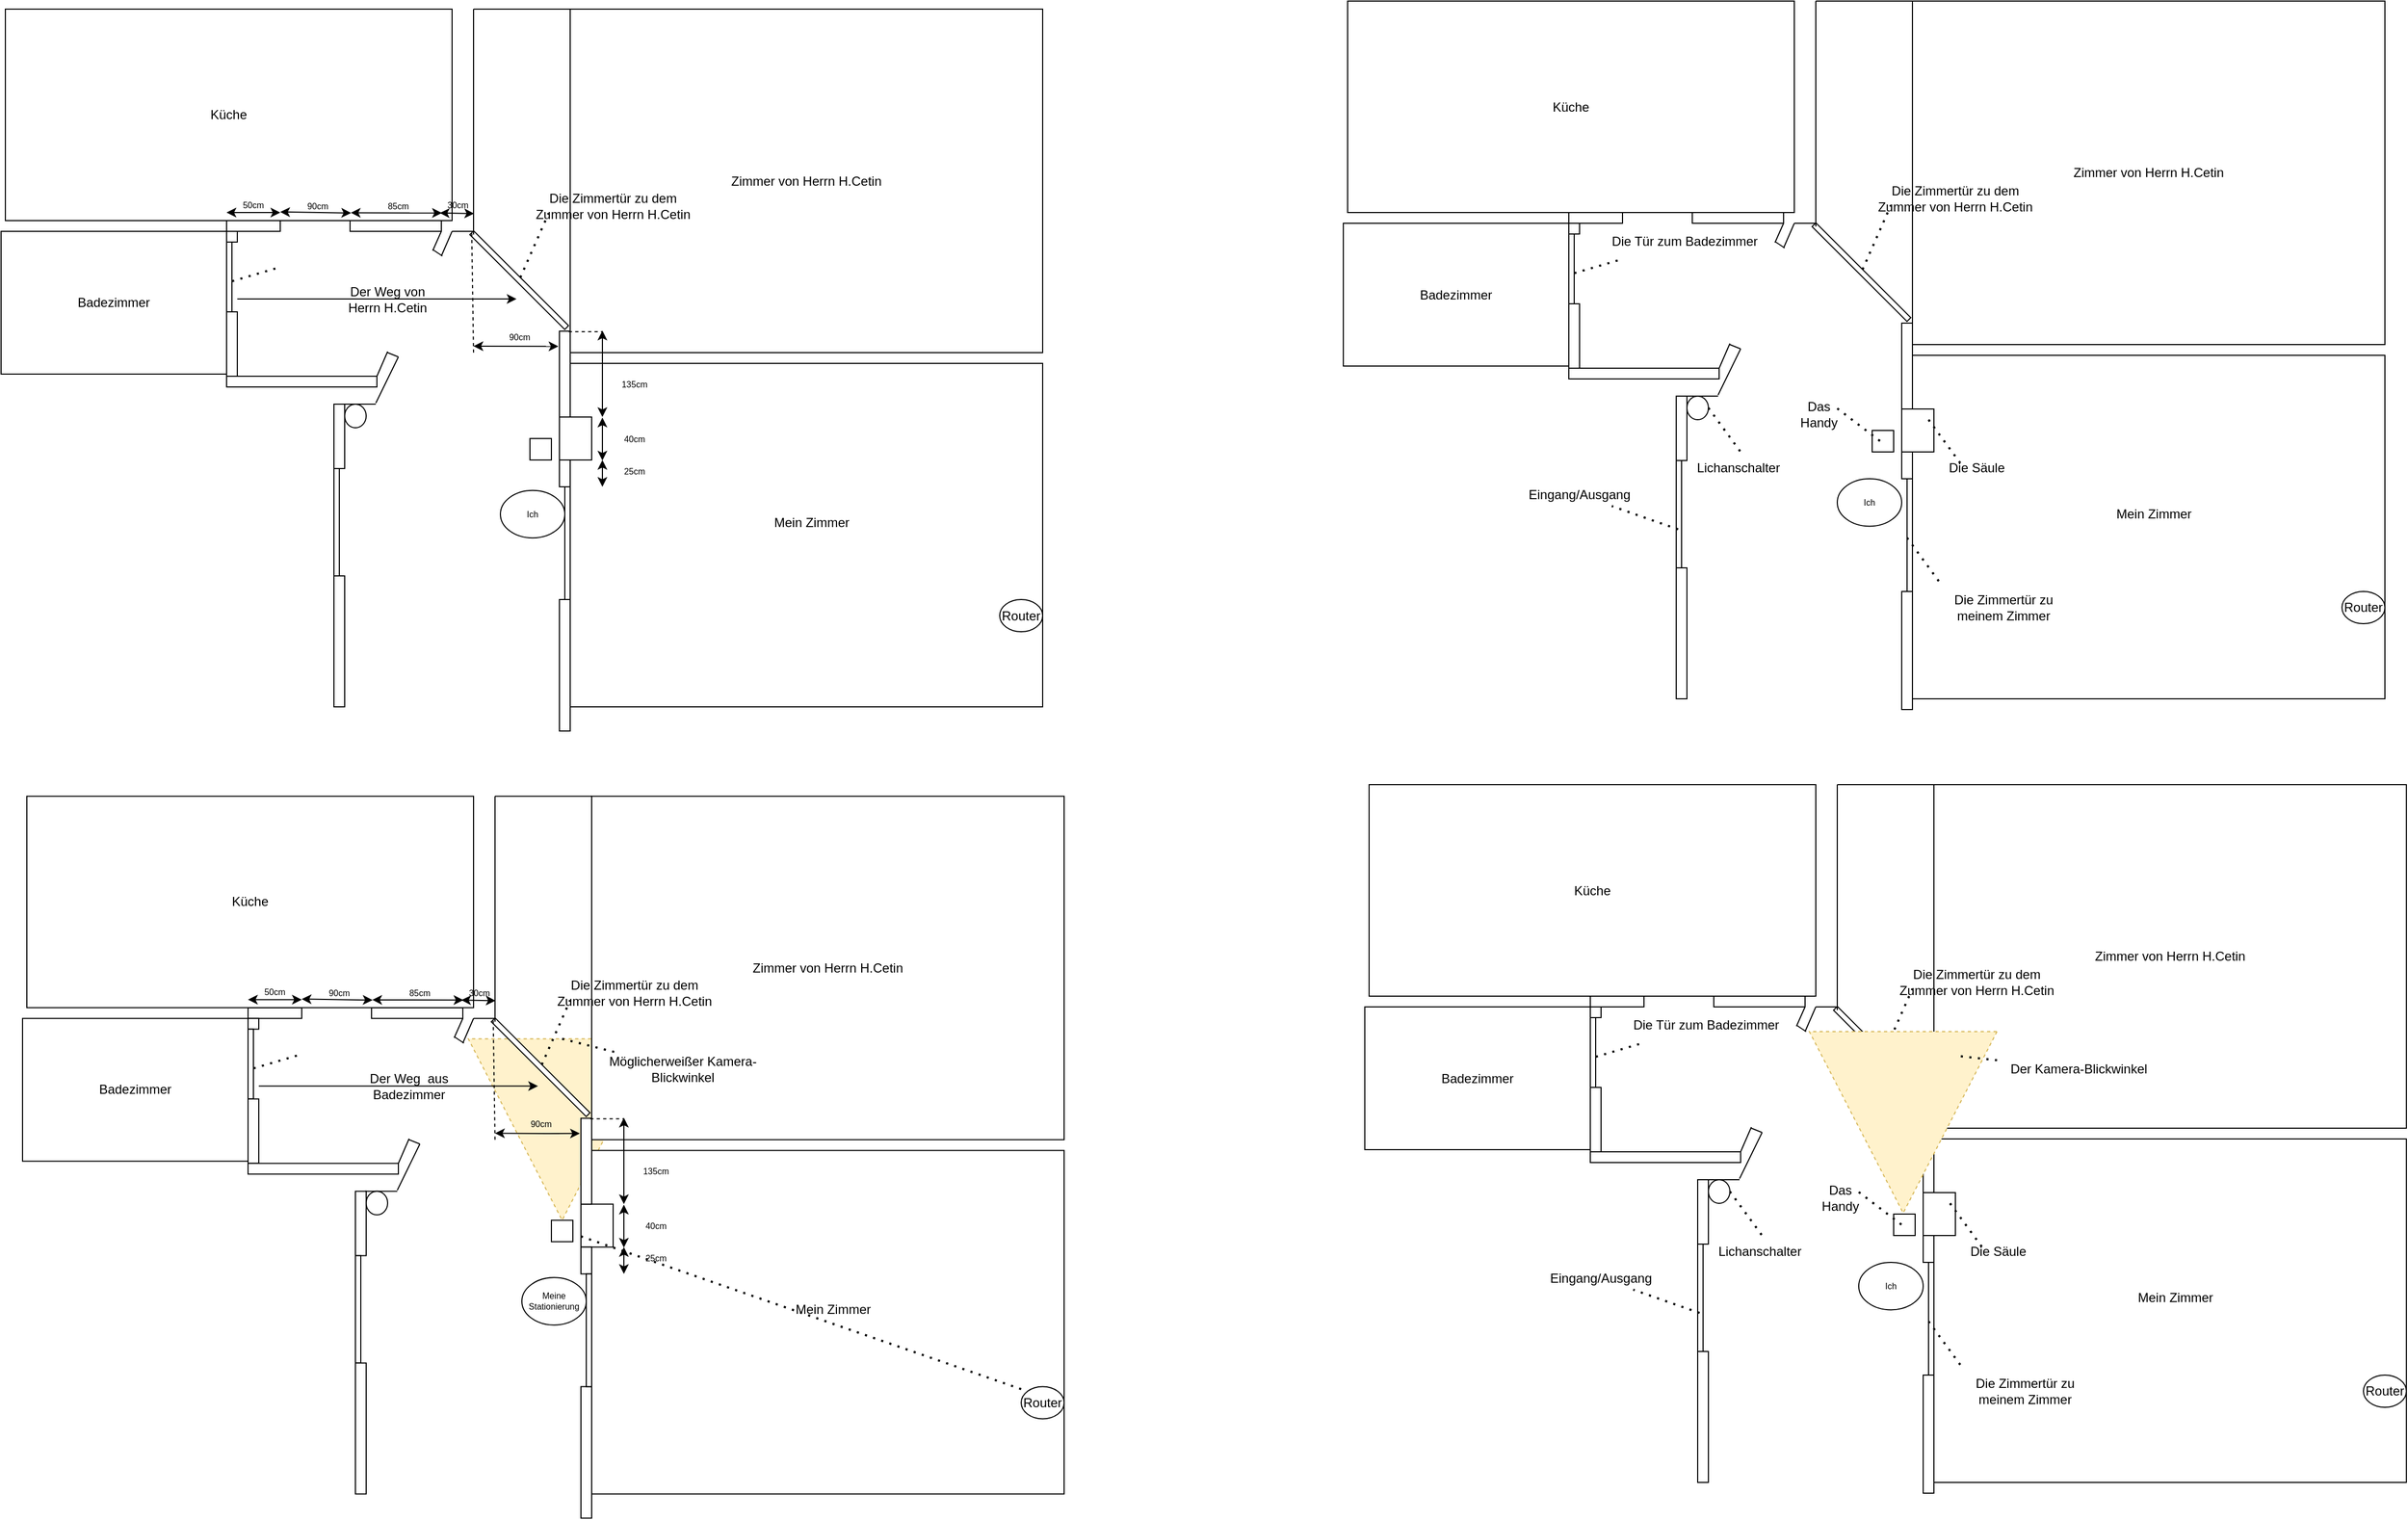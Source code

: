 <mxfile version="20.1.1" type="github">
  <diagram id="tZ88gT7fxyP69qUPFYRL" name="Page-1">
    <mxGraphModel dx="3251" dy="891" grid="1" gridSize="10" guides="1" tooltips="1" connect="1" arrows="1" fold="1" page="1" pageScale="1" pageWidth="827" pageHeight="1169" math="0" shadow="0">
      <root>
        <mxCell id="0" />
        <mxCell id="1" parent="0" />
        <mxCell id="7-ofUfsPCZqgqVX8nEHW-113" value="" style="triangle;whiteSpace=wrap;html=1;dashed=1;direction=south;fillColor=#fff2cc;strokeColor=#d6b656;" vertex="1" parent="1">
          <mxGeometry x="-844.88" y="1136.75" width="174.75" height="169" as="geometry" />
        </mxCell>
        <mxCell id="Afbstcmk1FMxce8YNhOj-1" value="" style="rounded=0;whiteSpace=wrap;html=1;" parent="1" vertex="1">
          <mxGeometry x="500" y="500" width="440" height="320" as="geometry" />
        </mxCell>
        <mxCell id="Afbstcmk1FMxce8YNhOj-18" value="" style="rounded=0;whiteSpace=wrap;html=1;" parent="1" vertex="1">
          <mxGeometry x="490" y="550" width="30" height="40" as="geometry" />
        </mxCell>
        <mxCell id="Afbstcmk1FMxce8YNhOj-22" value="" style="rounded=0;whiteSpace=wrap;html=1;" parent="1" vertex="1">
          <mxGeometry x="490" y="590" width="10" height="25" as="geometry" />
        </mxCell>
        <mxCell id="Afbstcmk1FMxce8YNhOj-23" value="" style="rounded=0;whiteSpace=wrap;html=1;" parent="1" vertex="1">
          <mxGeometry x="490" y="720" width="10" height="110" as="geometry" />
        </mxCell>
        <mxCell id="Afbstcmk1FMxce8YNhOj-24" value="" style="rounded=0;whiteSpace=wrap;html=1;" parent="1" vertex="1">
          <mxGeometry x="490" y="470" width="10" height="80" as="geometry" />
        </mxCell>
        <mxCell id="Afbstcmk1FMxce8YNhOj-25" value="" style="rounded=0;whiteSpace=wrap;html=1;" parent="1" vertex="1">
          <mxGeometry x="500" y="170" width="440" height="320" as="geometry" />
        </mxCell>
        <mxCell id="Afbstcmk1FMxce8YNhOj-26" value="" style="rounded=0;whiteSpace=wrap;html=1;rotation=45;" parent="1" vertex="1">
          <mxGeometry x="390" y="420" width="125" height="5" as="geometry" />
        </mxCell>
        <mxCell id="Afbstcmk1FMxce8YNhOj-29" value="" style="endArrow=none;html=1;rounded=0;" parent="1" edge="1">
          <mxGeometry width="50" height="50" relative="1" as="geometry">
            <mxPoint x="390" y="377" as="sourcePoint" />
            <mxPoint x="410" y="377" as="targetPoint" />
          </mxGeometry>
        </mxCell>
        <mxCell id="Afbstcmk1FMxce8YNhOj-30" value="" style="endArrow=none;html=1;rounded=0;" parent="1" edge="1">
          <mxGeometry width="50" height="50" relative="1" as="geometry">
            <mxPoint x="390" y="377" as="sourcePoint" />
            <mxPoint x="380" y="400" as="targetPoint" />
          </mxGeometry>
        </mxCell>
        <mxCell id="Afbstcmk1FMxce8YNhOj-31" value="" style="endArrow=none;html=1;rounded=0;" parent="1" edge="1">
          <mxGeometry width="50" height="50" relative="1" as="geometry">
            <mxPoint x="381" y="400" as="sourcePoint" />
            <mxPoint x="372" y="394" as="targetPoint" />
          </mxGeometry>
        </mxCell>
        <mxCell id="Afbstcmk1FMxce8YNhOj-32" value="" style="endArrow=none;html=1;rounded=0;" parent="1" edge="1">
          <mxGeometry width="50" height="50" relative="1" as="geometry">
            <mxPoint x="372" y="395" as="sourcePoint" />
            <mxPoint x="380" y="377" as="targetPoint" />
          </mxGeometry>
        </mxCell>
        <mxCell id="Afbstcmk1FMxce8YNhOj-33" value="" style="rounded=0;whiteSpace=wrap;html=1;" parent="1" vertex="1">
          <mxGeometry x="295" y="367" width="85" height="10" as="geometry" />
        </mxCell>
        <mxCell id="Afbstcmk1FMxce8YNhOj-34" value="" style="rounded=0;whiteSpace=wrap;html=1;" parent="1" vertex="1">
          <mxGeometry x="180" y="367" width="50" height="10" as="geometry" />
        </mxCell>
        <mxCell id="Afbstcmk1FMxce8YNhOj-35" value="Router" style="ellipse;whiteSpace=wrap;html=1;" parent="1" vertex="1">
          <mxGeometry x="900" y="720" width="40" height="30" as="geometry" />
        </mxCell>
        <mxCell id="Afbstcmk1FMxce8YNhOj-36" value="" style="rounded=0;whiteSpace=wrap;html=1;rotation=0;direction=south;" parent="1" vertex="1">
          <mxGeometry x="495" y="615" width="5" height="105" as="geometry" />
        </mxCell>
        <mxCell id="Afbstcmk1FMxce8YNhOj-39" value="Küche" style="rounded=0;whiteSpace=wrap;html=1;" parent="1" vertex="1">
          <mxGeometry x="-26" y="170" width="416" height="197" as="geometry" />
        </mxCell>
        <mxCell id="Afbstcmk1FMxce8YNhOj-40" value="" style="endArrow=none;html=1;rounded=0;" parent="1" edge="1">
          <mxGeometry width="50" height="50" relative="1" as="geometry">
            <mxPoint x="410" y="380" as="sourcePoint" />
            <mxPoint x="410" y="170" as="targetPoint" />
          </mxGeometry>
        </mxCell>
        <mxCell id="Afbstcmk1FMxce8YNhOj-41" value="" style="endArrow=none;html=1;rounded=0;exitX=0;exitY=0;exitDx=0;exitDy=0;" parent="1" source="Afbstcmk1FMxce8YNhOj-25" edge="1">
          <mxGeometry width="50" height="50" relative="1" as="geometry">
            <mxPoint x="420" y="390" as="sourcePoint" />
            <mxPoint x="410" y="170" as="targetPoint" />
          </mxGeometry>
        </mxCell>
        <mxCell id="Afbstcmk1FMxce8YNhOj-42" value="" style="rounded=0;whiteSpace=wrap;html=1;direction=south;" parent="1" vertex="1">
          <mxGeometry x="180" y="377" width="10" height="10" as="geometry" />
        </mxCell>
        <mxCell id="Afbstcmk1FMxce8YNhOj-43" value="" style="rounded=0;whiteSpace=wrap;html=1;rotation=0;direction=south;" parent="1" vertex="1">
          <mxGeometry x="180" y="387" width="5" height="65" as="geometry" />
        </mxCell>
        <mxCell id="Afbstcmk1FMxce8YNhOj-44" value="" style="rounded=0;whiteSpace=wrap;html=1;direction=south;" parent="1" vertex="1">
          <mxGeometry x="180" y="452" width="10" height="60" as="geometry" />
        </mxCell>
        <mxCell id="Afbstcmk1FMxce8YNhOj-45" value="" style="rounded=0;whiteSpace=wrap;html=1;" parent="1" vertex="1">
          <mxGeometry x="180" y="512" width="140" height="10" as="geometry" />
        </mxCell>
        <mxCell id="Afbstcmk1FMxce8YNhOj-46" value="Badezimmer" style="rounded=0;whiteSpace=wrap;html=1;" parent="1" vertex="1">
          <mxGeometry x="-30" y="377" width="210" height="133" as="geometry" />
        </mxCell>
        <mxCell id="Afbstcmk1FMxce8YNhOj-47" value="" style="endArrow=none;html=1;rounded=0;" parent="1" edge="1">
          <mxGeometry width="50" height="50" relative="1" as="geometry">
            <mxPoint x="320" y="512" as="sourcePoint" />
            <mxPoint x="330" y="489" as="targetPoint" />
          </mxGeometry>
        </mxCell>
        <mxCell id="Afbstcmk1FMxce8YNhOj-48" value="" style="endArrow=none;html=1;rounded=0;" parent="1" edge="1">
          <mxGeometry width="50" height="50" relative="1" as="geometry">
            <mxPoint x="340" y="494" as="sourcePoint" />
            <mxPoint x="330" y="490" as="targetPoint" />
          </mxGeometry>
        </mxCell>
        <mxCell id="Afbstcmk1FMxce8YNhOj-49" value="" style="endArrow=none;html=1;rounded=0;" parent="1" edge="1">
          <mxGeometry width="50" height="50" relative="1" as="geometry">
            <mxPoint x="319" y="537" as="sourcePoint" />
            <mxPoint x="340" y="494" as="targetPoint" />
          </mxGeometry>
        </mxCell>
        <mxCell id="Afbstcmk1FMxce8YNhOj-50" value="" style="endArrow=none;html=1;rounded=0;" parent="1" edge="1">
          <mxGeometry width="50" height="50" relative="1" as="geometry">
            <mxPoint x="289" y="538" as="sourcePoint" />
            <mxPoint x="319" y="538" as="targetPoint" />
          </mxGeometry>
        </mxCell>
        <mxCell id="Afbstcmk1FMxce8YNhOj-51" value="" style="rounded=0;whiteSpace=wrap;html=1;direction=south;" parent="1" vertex="1">
          <mxGeometry x="280" y="538" width="10" height="60" as="geometry" />
        </mxCell>
        <mxCell id="Afbstcmk1FMxce8YNhOj-52" value="" style="rounded=0;whiteSpace=wrap;html=1;rotation=0;direction=south;" parent="1" vertex="1">
          <mxGeometry x="280" y="598" width="5" height="100" as="geometry" />
        </mxCell>
        <mxCell id="Afbstcmk1FMxce8YNhOj-53" value="" style="rounded=0;whiteSpace=wrap;html=1;direction=south;" parent="1" vertex="1">
          <mxGeometry x="280" y="698" width="10" height="122" as="geometry" />
        </mxCell>
        <mxCell id="Afbstcmk1FMxce8YNhOj-54" value="" style="ellipse;whiteSpace=wrap;html=1;" parent="1" vertex="1">
          <mxGeometry x="290" y="538" width="20" height="22" as="geometry" />
        </mxCell>
        <mxCell id="Afbstcmk1FMxce8YNhOj-55" value="Mein Zimmer" style="text;html=1;strokeColor=none;fillColor=none;align=center;verticalAlign=middle;whiteSpace=wrap;rounded=0;" parent="1" vertex="1">
          <mxGeometry x="660" y="633" width="130" height="30" as="geometry" />
        </mxCell>
        <mxCell id="Afbstcmk1FMxce8YNhOj-56" value="Zimmer von Herrn H.Cetin" style="text;html=1;strokeColor=none;fillColor=none;align=center;verticalAlign=middle;whiteSpace=wrap;rounded=0;" parent="1" vertex="1">
          <mxGeometry x="640" y="315" width="160" height="30" as="geometry" />
        </mxCell>
        <mxCell id="Afbstcmk1FMxce8YNhOj-60" value="" style="endArrow=none;dashed=1;html=1;dashPattern=1 3;strokeWidth=2;rounded=0;exitX=0.641;exitY=0.64;exitDx=0;exitDy=0;exitPerimeter=0;" parent="1" source="Afbstcmk1FMxce8YNhOj-52" target="Afbstcmk1FMxce8YNhOj-61" edge="1">
          <mxGeometry width="50" height="50" relative="1" as="geometry">
            <mxPoint x="500" y="610" as="sourcePoint" />
            <mxPoint x="190" y="630" as="targetPoint" />
          </mxGeometry>
        </mxCell>
        <mxCell id="Afbstcmk1FMxce8YNhOj-61" value="Eingang/Ausgang" style="text;html=1;strokeColor=none;fillColor=none;align=center;verticalAlign=middle;whiteSpace=wrap;rounded=0;" parent="1" vertex="1">
          <mxGeometry x="160" y="615" width="60" height="30" as="geometry" />
        </mxCell>
        <mxCell id="Afbstcmk1FMxce8YNhOj-62" value="" style="endArrow=none;dashed=1;html=1;dashPattern=1 3;strokeWidth=2;rounded=0;exitX=1;exitY=0.5;exitDx=0;exitDy=0;" parent="1" source="Afbstcmk1FMxce8YNhOj-54" edge="1">
          <mxGeometry width="50" height="50" relative="1" as="geometry">
            <mxPoint x="291.8" y="672.1" as="sourcePoint" />
            <mxPoint x="340" y="590" as="targetPoint" />
          </mxGeometry>
        </mxCell>
        <mxCell id="Afbstcmk1FMxce8YNhOj-63" value="Lichanschalter" style="text;html=1;strokeColor=none;fillColor=none;align=center;verticalAlign=middle;whiteSpace=wrap;rounded=0;" parent="1" vertex="1">
          <mxGeometry x="307.5" y="590" width="60" height="30" as="geometry" />
        </mxCell>
        <mxCell id="Afbstcmk1FMxce8YNhOj-65" value="" style="endArrow=none;dashed=1;html=1;dashPattern=1 3;strokeWidth=2;rounded=0;exitX=1;exitY=0.5;exitDx=0;exitDy=0;" parent="1" edge="1">
          <mxGeometry width="50" height="50" relative="1" as="geometry">
            <mxPoint x="515" y="560" as="sourcePoint" />
            <mxPoint x="545" y="601" as="targetPoint" />
          </mxGeometry>
        </mxCell>
        <mxCell id="Afbstcmk1FMxce8YNhOj-66" value="Die Säule" style="text;html=1;strokeColor=none;fillColor=none;align=center;verticalAlign=middle;whiteSpace=wrap;rounded=0;" parent="1" vertex="1">
          <mxGeometry x="530" y="590" width="60" height="30" as="geometry" />
        </mxCell>
        <mxCell id="Afbstcmk1FMxce8YNhOj-67" value="" style="endArrow=none;dashed=1;html=1;dashPattern=1 3;strokeWidth=2;rounded=0;exitX=1;exitY=0.5;exitDx=0;exitDy=0;" parent="1" edge="1">
          <mxGeometry width="50" height="50" relative="1" as="geometry">
            <mxPoint x="495" y="670" as="sourcePoint" />
            <mxPoint x="525" y="711" as="targetPoint" />
          </mxGeometry>
        </mxCell>
        <mxCell id="Afbstcmk1FMxce8YNhOj-68" value="Die Zimmertür zu meinem Zimmer" style="text;html=1;strokeColor=none;fillColor=none;align=center;verticalAlign=middle;whiteSpace=wrap;rounded=0;" parent="1" vertex="1">
          <mxGeometry x="520" y="720" width="130" height="30" as="geometry" />
        </mxCell>
        <mxCell id="Afbstcmk1FMxce8YNhOj-69" value="" style="endArrow=none;dashed=1;html=1;dashPattern=1 3;strokeWidth=2;rounded=0;" parent="1" source="Afbstcmk1FMxce8YNhOj-26" edge="1">
          <mxGeometry width="50" height="50" relative="1" as="geometry">
            <mxPoint x="450" y="384" as="sourcePoint" />
            <mxPoint x="480" y="360" as="targetPoint" />
          </mxGeometry>
        </mxCell>
        <mxCell id="Afbstcmk1FMxce8YNhOj-70" value="Die Zimmertür zu dem Zummer von Herrn H.Cetin" style="text;html=1;strokeColor=none;fillColor=none;align=center;verticalAlign=middle;whiteSpace=wrap;rounded=0;" parent="1" vertex="1">
          <mxGeometry x="460" y="337" width="160" height="33" as="geometry" />
        </mxCell>
        <mxCell id="Afbstcmk1FMxce8YNhOj-71" value="Die Tür zum Badezimmer" style="text;html=1;strokeColor=none;fillColor=none;align=center;verticalAlign=middle;whiteSpace=wrap;rounded=0;" parent="1" vertex="1">
          <mxGeometry x="207.5" y="377" width="160" height="33" as="geometry" />
        </mxCell>
        <mxCell id="Afbstcmk1FMxce8YNhOj-72" value="" style="endArrow=none;dashed=1;html=1;dashPattern=1 3;strokeWidth=2;rounded=0;exitX=0.561;exitY=-0.03;exitDx=0;exitDy=0;exitPerimeter=0;" parent="1" source="Afbstcmk1FMxce8YNhOj-43" target="Afbstcmk1FMxce8YNhOj-71" edge="1">
          <mxGeometry width="50" height="50" relative="1" as="geometry">
            <mxPoint x="320.0" y="559.0" as="sourcePoint" />
            <mxPoint x="350.0" y="600" as="targetPoint" />
          </mxGeometry>
        </mxCell>
        <mxCell id="Afbstcmk1FMxce8YNhOj-77" value="" style="rounded=0;whiteSpace=wrap;html=1;" parent="1" vertex="1">
          <mxGeometry x="462.5" y="570" width="20" height="20" as="geometry" />
        </mxCell>
        <mxCell id="Afbstcmk1FMxce8YNhOj-79" value="Das Handy" style="text;html=1;strokeColor=none;fillColor=none;align=center;verticalAlign=middle;whiteSpace=wrap;rounded=0;" parent="1" vertex="1">
          <mxGeometry x="383" y="540" width="60" height="30" as="geometry" />
        </mxCell>
        <mxCell id="Afbstcmk1FMxce8YNhOj-80" value="" style="endArrow=none;dashed=1;html=1;dashPattern=1 3;strokeWidth=2;rounded=0;exitX=1;exitY=0.5;exitDx=0;exitDy=0;" parent="1" edge="1">
          <mxGeometry width="50" height="50" relative="1" as="geometry">
            <mxPoint x="430" y="549.5" as="sourcePoint" />
            <mxPoint x="470" y="580" as="targetPoint" />
          </mxGeometry>
        </mxCell>
        <mxCell id="Afbstcmk1FMxce8YNhOj-91" value="" style="rounded=0;whiteSpace=wrap;html=1;" parent="1" vertex="1">
          <mxGeometry x="-750" y="507.5" width="440" height="320" as="geometry" />
        </mxCell>
        <mxCell id="Afbstcmk1FMxce8YNhOj-92" value="" style="rounded=0;whiteSpace=wrap;html=1;" parent="1" vertex="1">
          <mxGeometry x="-760" y="557.5" width="30" height="40" as="geometry" />
        </mxCell>
        <mxCell id="Afbstcmk1FMxce8YNhOj-93" value="" style="rounded=0;whiteSpace=wrap;html=1;" parent="1" vertex="1">
          <mxGeometry x="-760" y="597.5" width="10" height="25" as="geometry" />
        </mxCell>
        <mxCell id="Afbstcmk1FMxce8YNhOj-94" value="" style="rounded=0;whiteSpace=wrap;html=1;" parent="1" vertex="1">
          <mxGeometry x="-760" y="727.5" width="10" height="122.5" as="geometry" />
        </mxCell>
        <mxCell id="Afbstcmk1FMxce8YNhOj-95" value="" style="rounded=0;whiteSpace=wrap;html=1;" parent="1" vertex="1">
          <mxGeometry x="-760" y="477.5" width="10" height="80" as="geometry" />
        </mxCell>
        <mxCell id="Afbstcmk1FMxce8YNhOj-96" value="" style="rounded=0;whiteSpace=wrap;html=1;" parent="1" vertex="1">
          <mxGeometry x="-750" y="177.5" width="440" height="320" as="geometry" />
        </mxCell>
        <mxCell id="Afbstcmk1FMxce8YNhOj-97" value="" style="rounded=0;whiteSpace=wrap;html=1;rotation=45;" parent="1" vertex="1">
          <mxGeometry x="-860" y="427.5" width="125" height="5" as="geometry" />
        </mxCell>
        <mxCell id="Afbstcmk1FMxce8YNhOj-98" value="" style="endArrow=none;html=1;rounded=0;" parent="1" edge="1">
          <mxGeometry width="50" height="50" relative="1" as="geometry">
            <mxPoint x="-860" y="384.5" as="sourcePoint" />
            <mxPoint x="-840" y="384.5" as="targetPoint" />
          </mxGeometry>
        </mxCell>
        <mxCell id="Afbstcmk1FMxce8YNhOj-99" value="" style="endArrow=none;html=1;rounded=0;" parent="1" edge="1">
          <mxGeometry width="50" height="50" relative="1" as="geometry">
            <mxPoint x="-860" y="384.5" as="sourcePoint" />
            <mxPoint x="-870" y="407.5" as="targetPoint" />
          </mxGeometry>
        </mxCell>
        <mxCell id="Afbstcmk1FMxce8YNhOj-100" value="" style="endArrow=none;html=1;rounded=0;" parent="1" edge="1">
          <mxGeometry width="50" height="50" relative="1" as="geometry">
            <mxPoint x="-869" y="407.5" as="sourcePoint" />
            <mxPoint x="-878" y="401.5" as="targetPoint" />
          </mxGeometry>
        </mxCell>
        <mxCell id="Afbstcmk1FMxce8YNhOj-101" value="" style="endArrow=none;html=1;rounded=0;" parent="1" edge="1">
          <mxGeometry width="50" height="50" relative="1" as="geometry">
            <mxPoint x="-878" y="402.5" as="sourcePoint" />
            <mxPoint x="-870" y="384.5" as="targetPoint" />
          </mxGeometry>
        </mxCell>
        <mxCell id="Afbstcmk1FMxce8YNhOj-102" value="" style="rounded=0;whiteSpace=wrap;html=1;" parent="1" vertex="1">
          <mxGeometry x="-955" y="374.5" width="85" height="10" as="geometry" />
        </mxCell>
        <mxCell id="Afbstcmk1FMxce8YNhOj-103" value="" style="rounded=0;whiteSpace=wrap;html=1;" parent="1" vertex="1">
          <mxGeometry x="-1070" y="374.5" width="50" height="10" as="geometry" />
        </mxCell>
        <mxCell id="Afbstcmk1FMxce8YNhOj-104" value="Router" style="ellipse;whiteSpace=wrap;html=1;" parent="1" vertex="1">
          <mxGeometry x="-350" y="727.5" width="40" height="30" as="geometry" />
        </mxCell>
        <mxCell id="Afbstcmk1FMxce8YNhOj-105" value="" style="rounded=0;whiteSpace=wrap;html=1;rotation=0;direction=south;" parent="1" vertex="1">
          <mxGeometry x="-755" y="622.5" width="5" height="105" as="geometry" />
        </mxCell>
        <mxCell id="Afbstcmk1FMxce8YNhOj-107" value="Küche" style="rounded=0;whiteSpace=wrap;html=1;" parent="1" vertex="1">
          <mxGeometry x="-1276" y="177.5" width="416" height="197" as="geometry" />
        </mxCell>
        <mxCell id="Afbstcmk1FMxce8YNhOj-108" value="" style="endArrow=none;html=1;rounded=0;" parent="1" edge="1">
          <mxGeometry width="50" height="50" relative="1" as="geometry">
            <mxPoint x="-840" y="387.5" as="sourcePoint" />
            <mxPoint x="-840" y="177.5" as="targetPoint" />
          </mxGeometry>
        </mxCell>
        <mxCell id="Afbstcmk1FMxce8YNhOj-109" value="" style="endArrow=none;html=1;rounded=0;exitX=0;exitY=0;exitDx=0;exitDy=0;" parent="1" source="Afbstcmk1FMxce8YNhOj-96" edge="1">
          <mxGeometry width="50" height="50" relative="1" as="geometry">
            <mxPoint x="-830" y="397.5" as="sourcePoint" />
            <mxPoint x="-840" y="177.5" as="targetPoint" />
          </mxGeometry>
        </mxCell>
        <mxCell id="Afbstcmk1FMxce8YNhOj-110" value="" style="rounded=0;whiteSpace=wrap;html=1;direction=south;" parent="1" vertex="1">
          <mxGeometry x="-1070" y="384.5" width="10" height="10" as="geometry" />
        </mxCell>
        <mxCell id="Afbstcmk1FMxce8YNhOj-111" value="" style="rounded=0;whiteSpace=wrap;html=1;rotation=0;direction=south;" parent="1" vertex="1">
          <mxGeometry x="-1070" y="394.5" width="5" height="65" as="geometry" />
        </mxCell>
        <mxCell id="Afbstcmk1FMxce8YNhOj-112" value="" style="rounded=0;whiteSpace=wrap;html=1;direction=south;" parent="1" vertex="1">
          <mxGeometry x="-1070" y="459.5" width="10" height="60" as="geometry" />
        </mxCell>
        <mxCell id="Afbstcmk1FMxce8YNhOj-113" value="" style="rounded=0;whiteSpace=wrap;html=1;" parent="1" vertex="1">
          <mxGeometry x="-1070" y="519.5" width="140" height="10" as="geometry" />
        </mxCell>
        <mxCell id="Afbstcmk1FMxce8YNhOj-114" value="Badezimmer" style="rounded=0;whiteSpace=wrap;html=1;" parent="1" vertex="1">
          <mxGeometry x="-1280" y="384.5" width="210" height="133" as="geometry" />
        </mxCell>
        <mxCell id="Afbstcmk1FMxce8YNhOj-115" value="" style="endArrow=none;html=1;rounded=0;" parent="1" edge="1">
          <mxGeometry width="50" height="50" relative="1" as="geometry">
            <mxPoint x="-930" y="519.5" as="sourcePoint" />
            <mxPoint x="-920" y="496.5" as="targetPoint" />
          </mxGeometry>
        </mxCell>
        <mxCell id="Afbstcmk1FMxce8YNhOj-116" value="" style="endArrow=none;html=1;rounded=0;" parent="1" edge="1">
          <mxGeometry width="50" height="50" relative="1" as="geometry">
            <mxPoint x="-910" y="501.5" as="sourcePoint" />
            <mxPoint x="-920" y="497.5" as="targetPoint" />
          </mxGeometry>
        </mxCell>
        <mxCell id="Afbstcmk1FMxce8YNhOj-117" value="" style="endArrow=none;html=1;rounded=0;" parent="1" edge="1">
          <mxGeometry width="50" height="50" relative="1" as="geometry">
            <mxPoint x="-931" y="544.5" as="sourcePoint" />
            <mxPoint x="-910" y="501.5" as="targetPoint" />
          </mxGeometry>
        </mxCell>
        <mxCell id="Afbstcmk1FMxce8YNhOj-118" value="" style="endArrow=none;html=1;rounded=0;" parent="1" edge="1">
          <mxGeometry width="50" height="50" relative="1" as="geometry">
            <mxPoint x="-961" y="545.5" as="sourcePoint" />
            <mxPoint x="-931" y="545.5" as="targetPoint" />
          </mxGeometry>
        </mxCell>
        <mxCell id="Afbstcmk1FMxce8YNhOj-119" value="" style="rounded=0;whiteSpace=wrap;html=1;direction=south;" parent="1" vertex="1">
          <mxGeometry x="-970" y="545.5" width="10" height="60" as="geometry" />
        </mxCell>
        <mxCell id="Afbstcmk1FMxce8YNhOj-120" value="" style="rounded=0;whiteSpace=wrap;html=1;rotation=0;direction=south;" parent="1" vertex="1">
          <mxGeometry x="-970" y="605.5" width="5" height="100" as="geometry" />
        </mxCell>
        <mxCell id="Afbstcmk1FMxce8YNhOj-121" value="" style="rounded=0;whiteSpace=wrap;html=1;direction=south;" parent="1" vertex="1">
          <mxGeometry x="-970" y="705.5" width="10" height="122" as="geometry" />
        </mxCell>
        <mxCell id="Afbstcmk1FMxce8YNhOj-122" value="" style="ellipse;whiteSpace=wrap;html=1;" parent="1" vertex="1">
          <mxGeometry x="-960" y="545.5" width="20" height="22" as="geometry" />
        </mxCell>
        <mxCell id="Afbstcmk1FMxce8YNhOj-123" value="Mein Zimmer" style="text;html=1;strokeColor=none;fillColor=none;align=center;verticalAlign=middle;whiteSpace=wrap;rounded=0;" parent="1" vertex="1">
          <mxGeometry x="-590" y="640.5" width="130" height="30" as="geometry" />
        </mxCell>
        <mxCell id="Afbstcmk1FMxce8YNhOj-124" value="Zimmer von Herrn H.Cetin" style="text;html=1;strokeColor=none;fillColor=none;align=center;verticalAlign=middle;whiteSpace=wrap;rounded=0;" parent="1" vertex="1">
          <mxGeometry x="-610" y="322.5" width="160" height="30" as="geometry" />
        </mxCell>
        <mxCell id="Afbstcmk1FMxce8YNhOj-134" value="" style="endArrow=none;dashed=1;html=1;dashPattern=1 3;strokeWidth=2;rounded=0;" parent="1" source="Afbstcmk1FMxce8YNhOj-97" edge="1">
          <mxGeometry width="50" height="50" relative="1" as="geometry">
            <mxPoint x="-800" y="391.5" as="sourcePoint" />
            <mxPoint x="-770" y="367.5" as="targetPoint" />
          </mxGeometry>
        </mxCell>
        <mxCell id="Afbstcmk1FMxce8YNhOj-135" value="Die Zimmertür zu dem Zummer von Herrn H.Cetin" style="text;html=1;strokeColor=none;fillColor=none;align=center;verticalAlign=middle;whiteSpace=wrap;rounded=0;" parent="1" vertex="1">
          <mxGeometry x="-790" y="344.5" width="160" height="33" as="geometry" />
        </mxCell>
        <mxCell id="Afbstcmk1FMxce8YNhOj-137" value="" style="endArrow=none;dashed=1;html=1;dashPattern=1 3;strokeWidth=2;rounded=0;exitX=0.561;exitY=-0.03;exitDx=0;exitDy=0;exitPerimeter=0;" parent="1" source="Afbstcmk1FMxce8YNhOj-111" edge="1">
          <mxGeometry width="50" height="50" relative="1" as="geometry">
            <mxPoint x="-930.0" y="566.5" as="sourcePoint" />
            <mxPoint x="-1018.858" y="417.5" as="targetPoint" />
          </mxGeometry>
        </mxCell>
        <mxCell id="Afbstcmk1FMxce8YNhOj-138" value="" style="endArrow=classic;html=1;rounded=0;" parent="1" edge="1">
          <mxGeometry width="50" height="50" relative="1" as="geometry">
            <mxPoint x="-1060" y="447.5" as="sourcePoint" />
            <mxPoint x="-800" y="447.5" as="targetPoint" />
          </mxGeometry>
        </mxCell>
        <mxCell id="Afbstcmk1FMxce8YNhOj-139" value="Der Weg von Herrn H.Cetin" style="text;html=1;strokeColor=none;fillColor=none;align=center;verticalAlign=middle;whiteSpace=wrap;rounded=0;" parent="1" vertex="1">
          <mxGeometry x="-970" y="432.5" width="100" height="30" as="geometry" />
        </mxCell>
        <mxCell id="Afbstcmk1FMxce8YNhOj-141" value="" style="rounded=0;whiteSpace=wrap;html=1;" parent="1" vertex="1">
          <mxGeometry x="-787.5" y="577.5" width="20" height="20" as="geometry" />
        </mxCell>
        <mxCell id="Afbstcmk1FMxce8YNhOj-144" value="&lt;font style=&quot;font-size: 8px;&quot;&gt;50cm&lt;/font&gt;" style="text;html=1;strokeColor=none;fillColor=none;align=center;verticalAlign=middle;whiteSpace=wrap;rounded=0;fontSize=5;" parent="1" vertex="1">
          <mxGeometry x="-1075" y="345" width="60" height="30" as="geometry" />
        </mxCell>
        <mxCell id="Afbstcmk1FMxce8YNhOj-145" value="&lt;font style=&quot;font-size: 8px;&quot;&gt;90cm&lt;/font&gt;" style="text;html=1;strokeColor=none;fillColor=none;align=center;verticalAlign=middle;whiteSpace=wrap;rounded=0;fontSize=5;" parent="1" vertex="1">
          <mxGeometry x="-1015" y="346" width="60" height="30" as="geometry" />
        </mxCell>
        <mxCell id="Afbstcmk1FMxce8YNhOj-146" value="&lt;font style=&quot;font-size: 8px;&quot;&gt;85cm&lt;/font&gt;" style="text;html=1;strokeColor=none;fillColor=none;align=center;verticalAlign=middle;whiteSpace=wrap;rounded=0;fontSize=5;" parent="1" vertex="1">
          <mxGeometry x="-940" y="346" width="60" height="30" as="geometry" />
        </mxCell>
        <mxCell id="Afbstcmk1FMxce8YNhOj-147" value="&lt;font style=&quot;font-size: 8px;&quot;&gt;30cm&lt;/font&gt;" style="text;html=1;strokeColor=none;fillColor=none;align=center;verticalAlign=middle;whiteSpace=wrap;rounded=0;fontSize=5;" parent="1" vertex="1">
          <mxGeometry x="-870.5" y="340" width="30.5" height="40.5" as="geometry" />
        </mxCell>
        <mxCell id="Afbstcmk1FMxce8YNhOj-148" value="&lt;font style=&quot;font-size: 8px;&quot;&gt;90cm&lt;/font&gt;" style="text;html=1;strokeColor=none;fillColor=none;align=center;verticalAlign=middle;whiteSpace=wrap;rounded=0;fontSize=5;" parent="1" vertex="1">
          <mxGeometry x="-827.5" y="467.5" width="60" height="30" as="geometry" />
        </mxCell>
        <mxCell id="Afbstcmk1FMxce8YNhOj-149" value="" style="endArrow=none;dashed=1;html=1;rounded=0;fontSize=8;entryX=0;entryY=0.5;entryDx=0;entryDy=0;" parent="1" target="Afbstcmk1FMxce8YNhOj-97" edge="1">
          <mxGeometry width="50" height="50" relative="1" as="geometry">
            <mxPoint x="-840" y="497.5" as="sourcePoint" />
            <mxPoint x="-920" y="487.5" as="targetPoint" />
          </mxGeometry>
        </mxCell>
        <mxCell id="Afbstcmk1FMxce8YNhOj-150" value="" style="endArrow=classic;startArrow=classic;html=1;rounded=0;fontSize=8;entryX=-0.1;entryY=0.177;entryDx=0;entryDy=0;entryPerimeter=0;" parent="1" target="Afbstcmk1FMxce8YNhOj-95" edge="1">
          <mxGeometry width="50" height="50" relative="1" as="geometry">
            <mxPoint x="-840" y="491.5" as="sourcePoint" />
            <mxPoint x="-870" y="487.5" as="targetPoint" />
          </mxGeometry>
        </mxCell>
        <mxCell id="Afbstcmk1FMxce8YNhOj-151" value="" style="endArrow=classic;startArrow=classic;html=1;rounded=0;fontSize=8;" parent="1" edge="1">
          <mxGeometry width="50" height="50" relative="1" as="geometry">
            <mxPoint x="-1070" y="367" as="sourcePoint" />
            <mxPoint x="-1020" y="367" as="targetPoint" />
          </mxGeometry>
        </mxCell>
        <mxCell id="Afbstcmk1FMxce8YNhOj-152" value="" style="endArrow=classic;startArrow=classic;html=1;rounded=0;fontSize=8;entryX=1.016;entryY=0.714;entryDx=0;entryDy=0;entryPerimeter=0;" parent="1" target="Afbstcmk1FMxce8YNhOj-145" edge="1">
          <mxGeometry width="50" height="50" relative="1" as="geometry">
            <mxPoint x="-1020" y="366.44" as="sourcePoint" />
            <mxPoint x="-960" y="370" as="targetPoint" />
          </mxGeometry>
        </mxCell>
        <mxCell id="Afbstcmk1FMxce8YNhOj-153" value="" style="endArrow=classic;startArrow=classic;html=1;rounded=0;fontSize=8;exitX=1.012;exitY=0.706;exitDx=0;exitDy=0;exitPerimeter=0;entryX=0.033;entryY=0.677;entryDx=0;entryDy=0;entryPerimeter=0;" parent="1" source="Afbstcmk1FMxce8YNhOj-145" target="Afbstcmk1FMxce8YNhOj-147" edge="1">
          <mxGeometry width="50" height="50" relative="1" as="geometry">
            <mxPoint x="-950" y="367" as="sourcePoint" />
            <mxPoint x="-890" y="367.98" as="targetPoint" />
          </mxGeometry>
        </mxCell>
        <mxCell id="Afbstcmk1FMxce8YNhOj-154" value="Ich" style="ellipse;whiteSpace=wrap;html=1;fontSize=8;" parent="1" vertex="1">
          <mxGeometry x="-815" y="625.88" width="60" height="44.25" as="geometry" />
        </mxCell>
        <mxCell id="Afbstcmk1FMxce8YNhOj-155" value="Ich" style="ellipse;whiteSpace=wrap;html=1;fontSize=8;" parent="1" vertex="1">
          <mxGeometry x="430" y="615" width="60" height="44.25" as="geometry" />
        </mxCell>
        <mxCell id="Afbstcmk1FMxce8YNhOj-157" value="" style="endArrow=classic;startArrow=classic;html=1;rounded=0;fontSize=8;" parent="1" edge="1">
          <mxGeometry width="50" height="50" relative="1" as="geometry">
            <mxPoint x="-720" y="622.5" as="sourcePoint" />
            <mxPoint x="-720" y="597.5" as="targetPoint" />
          </mxGeometry>
        </mxCell>
        <mxCell id="Afbstcmk1FMxce8YNhOj-158" value="" style="endArrow=classic;startArrow=classic;html=1;rounded=0;fontSize=8;" parent="1" edge="1">
          <mxGeometry width="50" height="50" relative="1" as="geometry">
            <mxPoint x="-720" y="598" as="sourcePoint" />
            <mxPoint x="-720" y="558" as="targetPoint" />
          </mxGeometry>
        </mxCell>
        <mxCell id="Afbstcmk1FMxce8YNhOj-159" value="" style="endArrow=classic;startArrow=classic;html=1;rounded=0;fontSize=8;" parent="1" edge="1">
          <mxGeometry width="50" height="50" relative="1" as="geometry">
            <mxPoint x="-720" y="557.5" as="sourcePoint" />
            <mxPoint x="-720" y="477" as="targetPoint" />
          </mxGeometry>
        </mxCell>
        <mxCell id="Afbstcmk1FMxce8YNhOj-161" value="" style="endArrow=none;dashed=1;html=1;rounded=0;fontSize=8;exitX=-0.003;exitY=0.939;exitDx=0;exitDy=0;exitPerimeter=0;" parent="1" source="Afbstcmk1FMxce8YNhOj-96" edge="1">
          <mxGeometry width="50" height="50" relative="1" as="geometry">
            <mxPoint x="-680" y="620" as="sourcePoint" />
            <mxPoint x="-720" y="478" as="targetPoint" />
          </mxGeometry>
        </mxCell>
        <mxCell id="Afbstcmk1FMxce8YNhOj-162" value="&lt;font style=&quot;font-size: 8px;&quot;&gt;25cm&lt;/font&gt;" style="text;html=1;strokeColor=none;fillColor=none;align=center;verticalAlign=middle;whiteSpace=wrap;rounded=0;fontSize=5;" parent="1" vertex="1">
          <mxGeometry x="-720" y="592.5" width="60" height="30" as="geometry" />
        </mxCell>
        <mxCell id="Afbstcmk1FMxce8YNhOj-163" value="&lt;font style=&quot;font-size: 8px;&quot;&gt;40cm&lt;/font&gt;" style="text;html=1;strokeColor=none;fillColor=none;align=center;verticalAlign=middle;whiteSpace=wrap;rounded=0;fontSize=5;" parent="1" vertex="1">
          <mxGeometry x="-720" y="562.5" width="60" height="30" as="geometry" />
        </mxCell>
        <mxCell id="Afbstcmk1FMxce8YNhOj-164" value="&lt;font style=&quot;font-size: 8px;&quot;&gt;135cm&lt;/font&gt;" style="text;html=1;strokeColor=none;fillColor=none;align=center;verticalAlign=middle;whiteSpace=wrap;rounded=0;fontSize=5;" parent="1" vertex="1">
          <mxGeometry x="-720" y="512" width="60" height="30" as="geometry" />
        </mxCell>
        <mxCell id="Afbstcmk1FMxce8YNhOj-165" value="" style="endArrow=classic;startArrow=classic;html=1;rounded=0;fontSize=8;exitX=-0.032;exitY=0.677;exitDx=0;exitDy=0;exitPerimeter=0;entryX=1.017;entryY=0.69;entryDx=0;entryDy=0;entryPerimeter=0;" parent="1" source="Afbstcmk1FMxce8YNhOj-147" target="Afbstcmk1FMxce8YNhOj-147" edge="1">
          <mxGeometry width="50" height="50" relative="1" as="geometry">
            <mxPoint x="-944.28" y="377.18" as="sourcePoint" />
            <mxPoint x="-859.494" y="377.418" as="targetPoint" />
          </mxGeometry>
        </mxCell>
        <mxCell id="7-ofUfsPCZqgqVX8nEHW-2" value="" style="rounded=0;whiteSpace=wrap;html=1;" vertex="1" parent="1">
          <mxGeometry x="520" y="1230" width="440" height="320" as="geometry" />
        </mxCell>
        <mxCell id="7-ofUfsPCZqgqVX8nEHW-3" value="" style="rounded=0;whiteSpace=wrap;html=1;" vertex="1" parent="1">
          <mxGeometry x="510" y="1280" width="30" height="40" as="geometry" />
        </mxCell>
        <mxCell id="7-ofUfsPCZqgqVX8nEHW-4" value="" style="rounded=0;whiteSpace=wrap;html=1;" vertex="1" parent="1">
          <mxGeometry x="510" y="1320" width="10" height="25" as="geometry" />
        </mxCell>
        <mxCell id="7-ofUfsPCZqgqVX8nEHW-5" value="" style="rounded=0;whiteSpace=wrap;html=1;" vertex="1" parent="1">
          <mxGeometry x="510" y="1450" width="10" height="110" as="geometry" />
        </mxCell>
        <mxCell id="7-ofUfsPCZqgqVX8nEHW-6" value="" style="rounded=0;whiteSpace=wrap;html=1;" vertex="1" parent="1">
          <mxGeometry x="510" y="1200" width="10" height="80" as="geometry" />
        </mxCell>
        <mxCell id="7-ofUfsPCZqgqVX8nEHW-7" value="" style="rounded=0;whiteSpace=wrap;html=1;" vertex="1" parent="1">
          <mxGeometry x="520" y="900" width="440" height="320" as="geometry" />
        </mxCell>
        <mxCell id="7-ofUfsPCZqgqVX8nEHW-8" value="" style="rounded=0;whiteSpace=wrap;html=1;rotation=45;" vertex="1" parent="1">
          <mxGeometry x="410" y="1150" width="125" height="5" as="geometry" />
        </mxCell>
        <mxCell id="7-ofUfsPCZqgqVX8nEHW-9" value="" style="endArrow=none;html=1;rounded=0;" edge="1" parent="1">
          <mxGeometry width="50" height="50" relative="1" as="geometry">
            <mxPoint x="410" y="1107" as="sourcePoint" />
            <mxPoint x="430" y="1107" as="targetPoint" />
          </mxGeometry>
        </mxCell>
        <mxCell id="7-ofUfsPCZqgqVX8nEHW-10" value="" style="endArrow=none;html=1;rounded=0;" edge="1" parent="1">
          <mxGeometry width="50" height="50" relative="1" as="geometry">
            <mxPoint x="410" y="1107" as="sourcePoint" />
            <mxPoint x="400" y="1130" as="targetPoint" />
          </mxGeometry>
        </mxCell>
        <mxCell id="7-ofUfsPCZqgqVX8nEHW-11" value="" style="endArrow=none;html=1;rounded=0;" edge="1" parent="1">
          <mxGeometry width="50" height="50" relative="1" as="geometry">
            <mxPoint x="401" y="1130" as="sourcePoint" />
            <mxPoint x="392" y="1124" as="targetPoint" />
          </mxGeometry>
        </mxCell>
        <mxCell id="7-ofUfsPCZqgqVX8nEHW-12" value="" style="endArrow=none;html=1;rounded=0;" edge="1" parent="1">
          <mxGeometry width="50" height="50" relative="1" as="geometry">
            <mxPoint x="392" y="1125" as="sourcePoint" />
            <mxPoint x="400" y="1107" as="targetPoint" />
          </mxGeometry>
        </mxCell>
        <mxCell id="7-ofUfsPCZqgqVX8nEHW-13" value="" style="rounded=0;whiteSpace=wrap;html=1;" vertex="1" parent="1">
          <mxGeometry x="315" y="1097" width="85" height="10" as="geometry" />
        </mxCell>
        <mxCell id="7-ofUfsPCZqgqVX8nEHW-14" value="" style="rounded=0;whiteSpace=wrap;html=1;" vertex="1" parent="1">
          <mxGeometry x="200" y="1097" width="50" height="10" as="geometry" />
        </mxCell>
        <mxCell id="7-ofUfsPCZqgqVX8nEHW-15" value="Router" style="ellipse;whiteSpace=wrap;html=1;" vertex="1" parent="1">
          <mxGeometry x="920" y="1450" width="40" height="30" as="geometry" />
        </mxCell>
        <mxCell id="7-ofUfsPCZqgqVX8nEHW-16" value="" style="rounded=0;whiteSpace=wrap;html=1;rotation=0;direction=south;" vertex="1" parent="1">
          <mxGeometry x="515" y="1345" width="5" height="105" as="geometry" />
        </mxCell>
        <mxCell id="7-ofUfsPCZqgqVX8nEHW-17" value="Küche" style="rounded=0;whiteSpace=wrap;html=1;" vertex="1" parent="1">
          <mxGeometry x="-6" y="900" width="416" height="197" as="geometry" />
        </mxCell>
        <mxCell id="7-ofUfsPCZqgqVX8nEHW-18" value="" style="endArrow=none;html=1;rounded=0;" edge="1" parent="1">
          <mxGeometry width="50" height="50" relative="1" as="geometry">
            <mxPoint x="430" y="1110" as="sourcePoint" />
            <mxPoint x="430" y="900" as="targetPoint" />
          </mxGeometry>
        </mxCell>
        <mxCell id="7-ofUfsPCZqgqVX8nEHW-19" value="" style="endArrow=none;html=1;rounded=0;exitX=0;exitY=0;exitDx=0;exitDy=0;" edge="1" parent="1" source="7-ofUfsPCZqgqVX8nEHW-7">
          <mxGeometry width="50" height="50" relative="1" as="geometry">
            <mxPoint x="440" y="1120" as="sourcePoint" />
            <mxPoint x="430" y="900" as="targetPoint" />
          </mxGeometry>
        </mxCell>
        <mxCell id="7-ofUfsPCZqgqVX8nEHW-20" value="" style="rounded=0;whiteSpace=wrap;html=1;direction=south;" vertex="1" parent="1">
          <mxGeometry x="200" y="1107" width="10" height="10" as="geometry" />
        </mxCell>
        <mxCell id="7-ofUfsPCZqgqVX8nEHW-21" value="" style="rounded=0;whiteSpace=wrap;html=1;rotation=0;direction=south;" vertex="1" parent="1">
          <mxGeometry x="200" y="1117" width="5" height="65" as="geometry" />
        </mxCell>
        <mxCell id="7-ofUfsPCZqgqVX8nEHW-22" value="" style="rounded=0;whiteSpace=wrap;html=1;direction=south;" vertex="1" parent="1">
          <mxGeometry x="200" y="1182" width="10" height="60" as="geometry" />
        </mxCell>
        <mxCell id="7-ofUfsPCZqgqVX8nEHW-23" value="" style="rounded=0;whiteSpace=wrap;html=1;" vertex="1" parent="1">
          <mxGeometry x="200" y="1242" width="140" height="10" as="geometry" />
        </mxCell>
        <mxCell id="7-ofUfsPCZqgqVX8nEHW-24" value="Badezimmer" style="rounded=0;whiteSpace=wrap;html=1;" vertex="1" parent="1">
          <mxGeometry x="-10" y="1107" width="210" height="133" as="geometry" />
        </mxCell>
        <mxCell id="7-ofUfsPCZqgqVX8nEHW-25" value="" style="endArrow=none;html=1;rounded=0;" edge="1" parent="1">
          <mxGeometry width="50" height="50" relative="1" as="geometry">
            <mxPoint x="340" y="1242" as="sourcePoint" />
            <mxPoint x="350" y="1219" as="targetPoint" />
          </mxGeometry>
        </mxCell>
        <mxCell id="7-ofUfsPCZqgqVX8nEHW-26" value="" style="endArrow=none;html=1;rounded=0;" edge="1" parent="1">
          <mxGeometry width="50" height="50" relative="1" as="geometry">
            <mxPoint x="360" y="1224" as="sourcePoint" />
            <mxPoint x="350" y="1220" as="targetPoint" />
          </mxGeometry>
        </mxCell>
        <mxCell id="7-ofUfsPCZqgqVX8nEHW-27" value="" style="endArrow=none;html=1;rounded=0;" edge="1" parent="1">
          <mxGeometry width="50" height="50" relative="1" as="geometry">
            <mxPoint x="339" y="1267" as="sourcePoint" />
            <mxPoint x="360" y="1224" as="targetPoint" />
          </mxGeometry>
        </mxCell>
        <mxCell id="7-ofUfsPCZqgqVX8nEHW-28" value="" style="endArrow=none;html=1;rounded=0;" edge="1" parent="1">
          <mxGeometry width="50" height="50" relative="1" as="geometry">
            <mxPoint x="309" y="1268" as="sourcePoint" />
            <mxPoint x="339" y="1268" as="targetPoint" />
          </mxGeometry>
        </mxCell>
        <mxCell id="7-ofUfsPCZqgqVX8nEHW-29" value="" style="rounded=0;whiteSpace=wrap;html=1;direction=south;" vertex="1" parent="1">
          <mxGeometry x="300" y="1268" width="10" height="60" as="geometry" />
        </mxCell>
        <mxCell id="7-ofUfsPCZqgqVX8nEHW-30" value="" style="rounded=0;whiteSpace=wrap;html=1;rotation=0;direction=south;" vertex="1" parent="1">
          <mxGeometry x="300" y="1328" width="5" height="100" as="geometry" />
        </mxCell>
        <mxCell id="7-ofUfsPCZqgqVX8nEHW-31" value="" style="rounded=0;whiteSpace=wrap;html=1;direction=south;" vertex="1" parent="1">
          <mxGeometry x="300" y="1428" width="10" height="122" as="geometry" />
        </mxCell>
        <mxCell id="7-ofUfsPCZqgqVX8nEHW-32" value="" style="ellipse;whiteSpace=wrap;html=1;" vertex="1" parent="1">
          <mxGeometry x="310" y="1268" width="20" height="22" as="geometry" />
        </mxCell>
        <mxCell id="7-ofUfsPCZqgqVX8nEHW-33" value="Mein Zimmer" style="text;html=1;strokeColor=none;fillColor=none;align=center;verticalAlign=middle;whiteSpace=wrap;rounded=0;" vertex="1" parent="1">
          <mxGeometry x="680" y="1363" width="130" height="30" as="geometry" />
        </mxCell>
        <mxCell id="7-ofUfsPCZqgqVX8nEHW-34" value="Zimmer von Herrn H.Cetin" style="text;html=1;strokeColor=none;fillColor=none;align=center;verticalAlign=middle;whiteSpace=wrap;rounded=0;" vertex="1" parent="1">
          <mxGeometry x="660" y="1045" width="160" height="30" as="geometry" />
        </mxCell>
        <mxCell id="7-ofUfsPCZqgqVX8nEHW-35" value="" style="endArrow=none;dashed=1;html=1;dashPattern=1 3;strokeWidth=2;rounded=0;exitX=0.641;exitY=0.64;exitDx=0;exitDy=0;exitPerimeter=0;" edge="1" parent="1" source="7-ofUfsPCZqgqVX8nEHW-30" target="7-ofUfsPCZqgqVX8nEHW-36">
          <mxGeometry width="50" height="50" relative="1" as="geometry">
            <mxPoint x="520" y="1340" as="sourcePoint" />
            <mxPoint x="210" y="1360" as="targetPoint" />
          </mxGeometry>
        </mxCell>
        <mxCell id="7-ofUfsPCZqgqVX8nEHW-36" value="Eingang/Ausgang" style="text;html=1;strokeColor=none;fillColor=none;align=center;verticalAlign=middle;whiteSpace=wrap;rounded=0;" vertex="1" parent="1">
          <mxGeometry x="180" y="1345" width="60" height="30" as="geometry" />
        </mxCell>
        <mxCell id="7-ofUfsPCZqgqVX8nEHW-37" value="" style="endArrow=none;dashed=1;html=1;dashPattern=1 3;strokeWidth=2;rounded=0;exitX=1;exitY=0.5;exitDx=0;exitDy=0;" edge="1" parent="1" source="7-ofUfsPCZqgqVX8nEHW-32">
          <mxGeometry width="50" height="50" relative="1" as="geometry">
            <mxPoint x="311.8" y="1402.1" as="sourcePoint" />
            <mxPoint x="360" y="1320" as="targetPoint" />
          </mxGeometry>
        </mxCell>
        <mxCell id="7-ofUfsPCZqgqVX8nEHW-38" value="Lichanschalter" style="text;html=1;strokeColor=none;fillColor=none;align=center;verticalAlign=middle;whiteSpace=wrap;rounded=0;" vertex="1" parent="1">
          <mxGeometry x="327.5" y="1320" width="60" height="30" as="geometry" />
        </mxCell>
        <mxCell id="7-ofUfsPCZqgqVX8nEHW-39" value="" style="endArrow=none;dashed=1;html=1;dashPattern=1 3;strokeWidth=2;rounded=0;exitX=1;exitY=0.5;exitDx=0;exitDy=0;" edge="1" parent="1">
          <mxGeometry width="50" height="50" relative="1" as="geometry">
            <mxPoint x="535" y="1290" as="sourcePoint" />
            <mxPoint x="565" y="1331" as="targetPoint" />
          </mxGeometry>
        </mxCell>
        <mxCell id="7-ofUfsPCZqgqVX8nEHW-40" value="Die Säule" style="text;html=1;strokeColor=none;fillColor=none;align=center;verticalAlign=middle;whiteSpace=wrap;rounded=0;" vertex="1" parent="1">
          <mxGeometry x="550" y="1320" width="60" height="30" as="geometry" />
        </mxCell>
        <mxCell id="7-ofUfsPCZqgqVX8nEHW-41" value="" style="endArrow=none;dashed=1;html=1;dashPattern=1 3;strokeWidth=2;rounded=0;exitX=1;exitY=0.5;exitDx=0;exitDy=0;" edge="1" parent="1">
          <mxGeometry width="50" height="50" relative="1" as="geometry">
            <mxPoint x="515" y="1400" as="sourcePoint" />
            <mxPoint x="545" y="1441" as="targetPoint" />
          </mxGeometry>
        </mxCell>
        <mxCell id="7-ofUfsPCZqgqVX8nEHW-42" value="Die Zimmertür zu meinem Zimmer" style="text;html=1;strokeColor=none;fillColor=none;align=center;verticalAlign=middle;whiteSpace=wrap;rounded=0;" vertex="1" parent="1">
          <mxGeometry x="540" y="1450" width="130" height="30" as="geometry" />
        </mxCell>
        <mxCell id="7-ofUfsPCZqgqVX8nEHW-43" value="" style="endArrow=none;dashed=1;html=1;dashPattern=1 3;strokeWidth=2;rounded=0;" edge="1" parent="1" source="7-ofUfsPCZqgqVX8nEHW-8">
          <mxGeometry width="50" height="50" relative="1" as="geometry">
            <mxPoint x="470" y="1114" as="sourcePoint" />
            <mxPoint x="500" y="1090" as="targetPoint" />
          </mxGeometry>
        </mxCell>
        <mxCell id="7-ofUfsPCZqgqVX8nEHW-44" value="Die Zimmertür zu dem Zummer von Herrn H.Cetin" style="text;html=1;strokeColor=none;fillColor=none;align=center;verticalAlign=middle;whiteSpace=wrap;rounded=0;" vertex="1" parent="1">
          <mxGeometry x="480" y="1067" width="160" height="33" as="geometry" />
        </mxCell>
        <mxCell id="7-ofUfsPCZqgqVX8nEHW-45" value="Die Tür zum Badezimmer" style="text;html=1;strokeColor=none;fillColor=none;align=center;verticalAlign=middle;whiteSpace=wrap;rounded=0;" vertex="1" parent="1">
          <mxGeometry x="227.5" y="1107" width="160" height="33" as="geometry" />
        </mxCell>
        <mxCell id="7-ofUfsPCZqgqVX8nEHW-46" value="" style="endArrow=none;dashed=1;html=1;dashPattern=1 3;strokeWidth=2;rounded=0;exitX=0.561;exitY=-0.03;exitDx=0;exitDy=0;exitPerimeter=0;" edge="1" parent="1" source="7-ofUfsPCZqgqVX8nEHW-21" target="7-ofUfsPCZqgqVX8nEHW-45">
          <mxGeometry width="50" height="50" relative="1" as="geometry">
            <mxPoint x="340.0" y="1289" as="sourcePoint" />
            <mxPoint x="370.0" y="1330" as="targetPoint" />
          </mxGeometry>
        </mxCell>
        <mxCell id="7-ofUfsPCZqgqVX8nEHW-47" value="" style="rounded=0;whiteSpace=wrap;html=1;" vertex="1" parent="1">
          <mxGeometry x="482.5" y="1300" width="20" height="20" as="geometry" />
        </mxCell>
        <mxCell id="7-ofUfsPCZqgqVX8nEHW-48" value="Das Handy" style="text;html=1;strokeColor=none;fillColor=none;align=center;verticalAlign=middle;whiteSpace=wrap;rounded=0;" vertex="1" parent="1">
          <mxGeometry x="403" y="1270" width="60" height="30" as="geometry" />
        </mxCell>
        <mxCell id="7-ofUfsPCZqgqVX8nEHW-49" value="" style="endArrow=none;dashed=1;html=1;dashPattern=1 3;strokeWidth=2;rounded=0;exitX=1;exitY=0.5;exitDx=0;exitDy=0;" edge="1" parent="1">
          <mxGeometry width="50" height="50" relative="1" as="geometry">
            <mxPoint x="450" y="1279.5" as="sourcePoint" />
            <mxPoint x="490" y="1310" as="targetPoint" />
          </mxGeometry>
        </mxCell>
        <mxCell id="7-ofUfsPCZqgqVX8nEHW-50" value="Ich" style="ellipse;whiteSpace=wrap;html=1;fontSize=8;" vertex="1" parent="1">
          <mxGeometry x="450" y="1345" width="60" height="44.25" as="geometry" />
        </mxCell>
        <mxCell id="7-ofUfsPCZqgqVX8nEHW-51" value="" style="triangle;whiteSpace=wrap;html=1;dashed=1;direction=south;fillColor=#fff2cc;strokeColor=#d6b656;" vertex="1" parent="1">
          <mxGeometry x="404" y="1130" width="174.75" height="169" as="geometry" />
        </mxCell>
        <mxCell id="7-ofUfsPCZqgqVX8nEHW-53" value="Der Kamera-Blickwinkel" style="text;html=1;strokeColor=none;fillColor=none;align=center;verticalAlign=middle;whiteSpace=wrap;rounded=0;dashed=1;" vertex="1" parent="1">
          <mxGeometry x="580" y="1150" width="150" height="30" as="geometry" />
        </mxCell>
        <mxCell id="7-ofUfsPCZqgqVX8nEHW-54" value="" style="endArrow=none;dashed=1;html=1;dashPattern=1 3;strokeWidth=2;rounded=0;exitX=1;exitY=0.5;exitDx=0;exitDy=0;" edge="1" parent="1" target="7-ofUfsPCZqgqVX8nEHW-53">
          <mxGeometry width="50" height="50" relative="1" as="geometry">
            <mxPoint x="545" y="1153" as="sourcePoint" />
            <mxPoint x="575" y="1194" as="targetPoint" />
          </mxGeometry>
        </mxCell>
        <mxCell id="7-ofUfsPCZqgqVX8nEHW-55" value="" style="rounded=0;whiteSpace=wrap;html=1;" vertex="1" parent="1">
          <mxGeometry x="-730" y="1240.75" width="440" height="320" as="geometry" />
        </mxCell>
        <mxCell id="7-ofUfsPCZqgqVX8nEHW-56" value="" style="rounded=0;whiteSpace=wrap;html=1;" vertex="1" parent="1">
          <mxGeometry x="-740" y="1290.75" width="30" height="40" as="geometry" />
        </mxCell>
        <mxCell id="7-ofUfsPCZqgqVX8nEHW-57" value="" style="rounded=0;whiteSpace=wrap;html=1;" vertex="1" parent="1">
          <mxGeometry x="-740" y="1330.75" width="10" height="25" as="geometry" />
        </mxCell>
        <mxCell id="7-ofUfsPCZqgqVX8nEHW-58" value="" style="rounded=0;whiteSpace=wrap;html=1;" vertex="1" parent="1">
          <mxGeometry x="-740" y="1460.75" width="10" height="122.5" as="geometry" />
        </mxCell>
        <mxCell id="7-ofUfsPCZqgqVX8nEHW-59" value="" style="rounded=0;whiteSpace=wrap;html=1;" vertex="1" parent="1">
          <mxGeometry x="-740" y="1210.75" width="10" height="80" as="geometry" />
        </mxCell>
        <mxCell id="7-ofUfsPCZqgqVX8nEHW-60" value="" style="rounded=0;whiteSpace=wrap;html=1;" vertex="1" parent="1">
          <mxGeometry x="-730" y="910.75" width="440" height="320" as="geometry" />
        </mxCell>
        <mxCell id="7-ofUfsPCZqgqVX8nEHW-61" value="" style="rounded=0;whiteSpace=wrap;html=1;rotation=45;" vertex="1" parent="1">
          <mxGeometry x="-840" y="1160.75" width="125" height="5" as="geometry" />
        </mxCell>
        <mxCell id="7-ofUfsPCZqgqVX8nEHW-62" value="" style="endArrow=none;html=1;rounded=0;" edge="1" parent="1">
          <mxGeometry width="50" height="50" relative="1" as="geometry">
            <mxPoint x="-840" y="1117.75" as="sourcePoint" />
            <mxPoint x="-820" y="1117.75" as="targetPoint" />
          </mxGeometry>
        </mxCell>
        <mxCell id="7-ofUfsPCZqgqVX8nEHW-63" value="" style="endArrow=none;html=1;rounded=0;" edge="1" parent="1">
          <mxGeometry width="50" height="50" relative="1" as="geometry">
            <mxPoint x="-840" y="1117.75" as="sourcePoint" />
            <mxPoint x="-850" y="1140.75" as="targetPoint" />
          </mxGeometry>
        </mxCell>
        <mxCell id="7-ofUfsPCZqgqVX8nEHW-64" value="" style="endArrow=none;html=1;rounded=0;" edge="1" parent="1">
          <mxGeometry width="50" height="50" relative="1" as="geometry">
            <mxPoint x="-849" y="1140.75" as="sourcePoint" />
            <mxPoint x="-858" y="1134.75" as="targetPoint" />
          </mxGeometry>
        </mxCell>
        <mxCell id="7-ofUfsPCZqgqVX8nEHW-65" value="" style="endArrow=none;html=1;rounded=0;" edge="1" parent="1">
          <mxGeometry width="50" height="50" relative="1" as="geometry">
            <mxPoint x="-858" y="1135.75" as="sourcePoint" />
            <mxPoint x="-850" y="1117.75" as="targetPoint" />
          </mxGeometry>
        </mxCell>
        <mxCell id="7-ofUfsPCZqgqVX8nEHW-66" value="" style="rounded=0;whiteSpace=wrap;html=1;" vertex="1" parent="1">
          <mxGeometry x="-935" y="1107.75" width="85" height="10" as="geometry" />
        </mxCell>
        <mxCell id="7-ofUfsPCZqgqVX8nEHW-67" value="" style="rounded=0;whiteSpace=wrap;html=1;" vertex="1" parent="1">
          <mxGeometry x="-1050" y="1107.75" width="50" height="10" as="geometry" />
        </mxCell>
        <mxCell id="7-ofUfsPCZqgqVX8nEHW-68" value="Router" style="ellipse;whiteSpace=wrap;html=1;" vertex="1" parent="1">
          <mxGeometry x="-330" y="1460.75" width="40" height="30" as="geometry" />
        </mxCell>
        <mxCell id="7-ofUfsPCZqgqVX8nEHW-69" value="" style="rounded=0;whiteSpace=wrap;html=1;rotation=0;direction=south;" vertex="1" parent="1">
          <mxGeometry x="-735" y="1355.75" width="5" height="105" as="geometry" />
        </mxCell>
        <mxCell id="7-ofUfsPCZqgqVX8nEHW-70" value="Küche" style="rounded=0;whiteSpace=wrap;html=1;" vertex="1" parent="1">
          <mxGeometry x="-1256" y="910.75" width="416" height="197" as="geometry" />
        </mxCell>
        <mxCell id="7-ofUfsPCZqgqVX8nEHW-71" value="" style="endArrow=none;html=1;rounded=0;" edge="1" parent="1">
          <mxGeometry width="50" height="50" relative="1" as="geometry">
            <mxPoint x="-820" y="1120.75" as="sourcePoint" />
            <mxPoint x="-820" y="910.75" as="targetPoint" />
          </mxGeometry>
        </mxCell>
        <mxCell id="7-ofUfsPCZqgqVX8nEHW-72" value="" style="endArrow=none;html=1;rounded=0;exitX=0;exitY=0;exitDx=0;exitDy=0;" edge="1" parent="1" source="7-ofUfsPCZqgqVX8nEHW-60">
          <mxGeometry width="50" height="50" relative="1" as="geometry">
            <mxPoint x="-810" y="1130.75" as="sourcePoint" />
            <mxPoint x="-820" y="910.75" as="targetPoint" />
          </mxGeometry>
        </mxCell>
        <mxCell id="7-ofUfsPCZqgqVX8nEHW-73" value="" style="rounded=0;whiteSpace=wrap;html=1;direction=south;" vertex="1" parent="1">
          <mxGeometry x="-1050" y="1117.75" width="10" height="10" as="geometry" />
        </mxCell>
        <mxCell id="7-ofUfsPCZqgqVX8nEHW-74" value="" style="rounded=0;whiteSpace=wrap;html=1;rotation=0;direction=south;" vertex="1" parent="1">
          <mxGeometry x="-1050" y="1127.75" width="5" height="65" as="geometry" />
        </mxCell>
        <mxCell id="7-ofUfsPCZqgqVX8nEHW-75" value="" style="rounded=0;whiteSpace=wrap;html=1;direction=south;" vertex="1" parent="1">
          <mxGeometry x="-1050" y="1192.75" width="10" height="60" as="geometry" />
        </mxCell>
        <mxCell id="7-ofUfsPCZqgqVX8nEHW-76" value="" style="rounded=0;whiteSpace=wrap;html=1;" vertex="1" parent="1">
          <mxGeometry x="-1050" y="1252.75" width="140" height="10" as="geometry" />
        </mxCell>
        <mxCell id="7-ofUfsPCZqgqVX8nEHW-77" value="Badezimmer" style="rounded=0;whiteSpace=wrap;html=1;" vertex="1" parent="1">
          <mxGeometry x="-1260" y="1117.75" width="210" height="133" as="geometry" />
        </mxCell>
        <mxCell id="7-ofUfsPCZqgqVX8nEHW-78" value="" style="endArrow=none;html=1;rounded=0;" edge="1" parent="1">
          <mxGeometry width="50" height="50" relative="1" as="geometry">
            <mxPoint x="-910" y="1252.75" as="sourcePoint" />
            <mxPoint x="-900" y="1229.75" as="targetPoint" />
          </mxGeometry>
        </mxCell>
        <mxCell id="7-ofUfsPCZqgqVX8nEHW-79" value="" style="endArrow=none;html=1;rounded=0;" edge="1" parent="1">
          <mxGeometry width="50" height="50" relative="1" as="geometry">
            <mxPoint x="-890" y="1234.75" as="sourcePoint" />
            <mxPoint x="-900" y="1230.75" as="targetPoint" />
          </mxGeometry>
        </mxCell>
        <mxCell id="7-ofUfsPCZqgqVX8nEHW-80" value="" style="endArrow=none;html=1;rounded=0;" edge="1" parent="1">
          <mxGeometry width="50" height="50" relative="1" as="geometry">
            <mxPoint x="-911" y="1277.75" as="sourcePoint" />
            <mxPoint x="-890" y="1234.75" as="targetPoint" />
          </mxGeometry>
        </mxCell>
        <mxCell id="7-ofUfsPCZqgqVX8nEHW-81" value="" style="endArrow=none;html=1;rounded=0;" edge="1" parent="1">
          <mxGeometry width="50" height="50" relative="1" as="geometry">
            <mxPoint x="-941" y="1278.75" as="sourcePoint" />
            <mxPoint x="-911" y="1278.75" as="targetPoint" />
          </mxGeometry>
        </mxCell>
        <mxCell id="7-ofUfsPCZqgqVX8nEHW-82" value="" style="rounded=0;whiteSpace=wrap;html=1;direction=south;" vertex="1" parent="1">
          <mxGeometry x="-950" y="1278.75" width="10" height="60" as="geometry" />
        </mxCell>
        <mxCell id="7-ofUfsPCZqgqVX8nEHW-83" value="" style="rounded=0;whiteSpace=wrap;html=1;rotation=0;direction=south;" vertex="1" parent="1">
          <mxGeometry x="-950" y="1338.75" width="5" height="100" as="geometry" />
        </mxCell>
        <mxCell id="7-ofUfsPCZqgqVX8nEHW-84" value="" style="rounded=0;whiteSpace=wrap;html=1;direction=south;" vertex="1" parent="1">
          <mxGeometry x="-950" y="1438.75" width="10" height="122" as="geometry" />
        </mxCell>
        <mxCell id="7-ofUfsPCZqgqVX8nEHW-85" value="" style="ellipse;whiteSpace=wrap;html=1;" vertex="1" parent="1">
          <mxGeometry x="-940" y="1278.75" width="20" height="22" as="geometry" />
        </mxCell>
        <mxCell id="7-ofUfsPCZqgqVX8nEHW-86" value="Mein Zimmer" style="text;html=1;strokeColor=none;fillColor=none;align=center;verticalAlign=middle;whiteSpace=wrap;rounded=0;" vertex="1" parent="1">
          <mxGeometry x="-570" y="1373.75" width="130" height="30" as="geometry" />
        </mxCell>
        <mxCell id="7-ofUfsPCZqgqVX8nEHW-87" value="Zimmer von Herrn H.Cetin" style="text;html=1;strokeColor=none;fillColor=none;align=center;verticalAlign=middle;whiteSpace=wrap;rounded=0;" vertex="1" parent="1">
          <mxGeometry x="-590" y="1055.75" width="160" height="30" as="geometry" />
        </mxCell>
        <mxCell id="7-ofUfsPCZqgqVX8nEHW-88" value="" style="endArrow=none;dashed=1;html=1;dashPattern=1 3;strokeWidth=2;rounded=0;" edge="1" parent="1" source="7-ofUfsPCZqgqVX8nEHW-61">
          <mxGeometry width="50" height="50" relative="1" as="geometry">
            <mxPoint x="-780" y="1124.75" as="sourcePoint" />
            <mxPoint x="-750" y="1100.75" as="targetPoint" />
          </mxGeometry>
        </mxCell>
        <mxCell id="7-ofUfsPCZqgqVX8nEHW-89" value="Die Zimmertür zu dem Zummer von Herrn H.Cetin" style="text;html=1;strokeColor=none;fillColor=none;align=center;verticalAlign=middle;whiteSpace=wrap;rounded=0;" vertex="1" parent="1">
          <mxGeometry x="-770" y="1077.75" width="160" height="33" as="geometry" />
        </mxCell>
        <mxCell id="7-ofUfsPCZqgqVX8nEHW-90" value="" style="endArrow=none;dashed=1;html=1;dashPattern=1 3;strokeWidth=2;rounded=0;exitX=0.561;exitY=-0.03;exitDx=0;exitDy=0;exitPerimeter=0;" edge="1" parent="1" source="7-ofUfsPCZqgqVX8nEHW-74">
          <mxGeometry width="50" height="50" relative="1" as="geometry">
            <mxPoint x="-910.0" y="1299.75" as="sourcePoint" />
            <mxPoint x="-998.858" y="1150.75" as="targetPoint" />
          </mxGeometry>
        </mxCell>
        <mxCell id="7-ofUfsPCZqgqVX8nEHW-91" value="" style="endArrow=classic;html=1;rounded=0;" edge="1" parent="1">
          <mxGeometry width="50" height="50" relative="1" as="geometry">
            <mxPoint x="-1040" y="1180.75" as="sourcePoint" />
            <mxPoint x="-780" y="1180.75" as="targetPoint" />
          </mxGeometry>
        </mxCell>
        <mxCell id="7-ofUfsPCZqgqVX8nEHW-92" value="Der Weg&amp;nbsp; aus Badezimmer" style="text;html=1;strokeColor=none;fillColor=none;align=center;verticalAlign=middle;whiteSpace=wrap;rounded=0;" vertex="1" parent="1">
          <mxGeometry x="-950" y="1165.75" width="100" height="30" as="geometry" />
        </mxCell>
        <mxCell id="7-ofUfsPCZqgqVX8nEHW-93" value="" style="rounded=0;whiteSpace=wrap;html=1;" vertex="1" parent="1">
          <mxGeometry x="-767.5" y="1305.75" width="20" height="20" as="geometry" />
        </mxCell>
        <mxCell id="7-ofUfsPCZqgqVX8nEHW-94" value="&lt;font style=&quot;font-size: 8px;&quot;&gt;50cm&lt;/font&gt;" style="text;html=1;strokeColor=none;fillColor=none;align=center;verticalAlign=middle;whiteSpace=wrap;rounded=0;fontSize=5;" vertex="1" parent="1">
          <mxGeometry x="-1055" y="1078.25" width="60" height="30" as="geometry" />
        </mxCell>
        <mxCell id="7-ofUfsPCZqgqVX8nEHW-95" value="&lt;font style=&quot;font-size: 8px;&quot;&gt;90cm&lt;/font&gt;" style="text;html=1;strokeColor=none;fillColor=none;align=center;verticalAlign=middle;whiteSpace=wrap;rounded=0;fontSize=5;" vertex="1" parent="1">
          <mxGeometry x="-995" y="1079.25" width="60" height="30" as="geometry" />
        </mxCell>
        <mxCell id="7-ofUfsPCZqgqVX8nEHW-96" value="&lt;font style=&quot;font-size: 8px;&quot;&gt;85cm&lt;/font&gt;" style="text;html=1;strokeColor=none;fillColor=none;align=center;verticalAlign=middle;whiteSpace=wrap;rounded=0;fontSize=5;" vertex="1" parent="1">
          <mxGeometry x="-920" y="1079.25" width="60" height="30" as="geometry" />
        </mxCell>
        <mxCell id="7-ofUfsPCZqgqVX8nEHW-97" value="&lt;font style=&quot;font-size: 8px;&quot;&gt;30cm&lt;/font&gt;" style="text;html=1;strokeColor=none;fillColor=none;align=center;verticalAlign=middle;whiteSpace=wrap;rounded=0;fontSize=5;" vertex="1" parent="1">
          <mxGeometry x="-850.5" y="1073.25" width="30.5" height="40.5" as="geometry" />
        </mxCell>
        <mxCell id="7-ofUfsPCZqgqVX8nEHW-98" value="&lt;font style=&quot;font-size: 8px;&quot;&gt;90cm&lt;/font&gt;" style="text;html=1;strokeColor=none;fillColor=none;align=center;verticalAlign=middle;whiteSpace=wrap;rounded=0;fontSize=5;" vertex="1" parent="1">
          <mxGeometry x="-807.5" y="1200.75" width="60" height="30" as="geometry" />
        </mxCell>
        <mxCell id="7-ofUfsPCZqgqVX8nEHW-99" value="" style="endArrow=none;dashed=1;html=1;rounded=0;fontSize=8;entryX=0;entryY=0.5;entryDx=0;entryDy=0;" edge="1" parent="1" target="7-ofUfsPCZqgqVX8nEHW-61">
          <mxGeometry width="50" height="50" relative="1" as="geometry">
            <mxPoint x="-820" y="1230.75" as="sourcePoint" />
            <mxPoint x="-900" y="1220.75" as="targetPoint" />
          </mxGeometry>
        </mxCell>
        <mxCell id="7-ofUfsPCZqgqVX8nEHW-100" value="" style="endArrow=classic;startArrow=none;html=1;rounded=0;fontSize=8;entryX=-0.1;entryY=0.177;entryDx=0;entryDy=0;entryPerimeter=0;" edge="1" parent="1" target="7-ofUfsPCZqgqVX8nEHW-59">
          <mxGeometry width="50" height="50" relative="1" as="geometry">
            <mxPoint x="-770" y="1225" as="sourcePoint" />
            <mxPoint x="-850" y="1220.75" as="targetPoint" />
          </mxGeometry>
        </mxCell>
        <mxCell id="7-ofUfsPCZqgqVX8nEHW-101" value="" style="endArrow=classic;startArrow=classic;html=1;rounded=0;fontSize=8;" edge="1" parent="1">
          <mxGeometry width="50" height="50" relative="1" as="geometry">
            <mxPoint x="-1050" y="1100.25" as="sourcePoint" />
            <mxPoint x="-1000" y="1100.25" as="targetPoint" />
          </mxGeometry>
        </mxCell>
        <mxCell id="7-ofUfsPCZqgqVX8nEHW-102" value="" style="endArrow=classic;startArrow=classic;html=1;rounded=0;fontSize=8;entryX=1.016;entryY=0.714;entryDx=0;entryDy=0;entryPerimeter=0;" edge="1" parent="1" target="7-ofUfsPCZqgqVX8nEHW-95">
          <mxGeometry width="50" height="50" relative="1" as="geometry">
            <mxPoint x="-1000" y="1099.69" as="sourcePoint" />
            <mxPoint x="-940" y="1103.25" as="targetPoint" />
          </mxGeometry>
        </mxCell>
        <mxCell id="7-ofUfsPCZqgqVX8nEHW-103" value="" style="endArrow=classic;startArrow=classic;html=1;rounded=0;fontSize=8;exitX=1.012;exitY=0.706;exitDx=0;exitDy=0;exitPerimeter=0;entryX=0.033;entryY=0.677;entryDx=0;entryDy=0;entryPerimeter=0;" edge="1" parent="1" source="7-ofUfsPCZqgqVX8nEHW-95" target="7-ofUfsPCZqgqVX8nEHW-97">
          <mxGeometry width="50" height="50" relative="1" as="geometry">
            <mxPoint x="-930" y="1100.25" as="sourcePoint" />
            <mxPoint x="-870" y="1101.23" as="targetPoint" />
          </mxGeometry>
        </mxCell>
        <mxCell id="7-ofUfsPCZqgqVX8nEHW-104" value="Meine Stationierung" style="ellipse;whiteSpace=wrap;html=1;fontSize=8;" vertex="1" parent="1">
          <mxGeometry x="-795" y="1359.13" width="60" height="44.25" as="geometry" />
        </mxCell>
        <mxCell id="7-ofUfsPCZqgqVX8nEHW-105" value="" style="endArrow=classic;startArrow=classic;html=1;rounded=0;fontSize=8;" edge="1" parent="1">
          <mxGeometry width="50" height="50" relative="1" as="geometry">
            <mxPoint x="-700" y="1355.75" as="sourcePoint" />
            <mxPoint x="-700" y="1330.75" as="targetPoint" />
          </mxGeometry>
        </mxCell>
        <mxCell id="7-ofUfsPCZqgqVX8nEHW-106" value="" style="endArrow=classic;startArrow=classic;html=1;rounded=0;fontSize=8;" edge="1" parent="1">
          <mxGeometry width="50" height="50" relative="1" as="geometry">
            <mxPoint x="-700" y="1331.25" as="sourcePoint" />
            <mxPoint x="-700" y="1291.25" as="targetPoint" />
          </mxGeometry>
        </mxCell>
        <mxCell id="7-ofUfsPCZqgqVX8nEHW-107" value="" style="endArrow=classic;startArrow=classic;html=1;rounded=0;fontSize=8;" edge="1" parent="1">
          <mxGeometry width="50" height="50" relative="1" as="geometry">
            <mxPoint x="-700" y="1290.75" as="sourcePoint" />
            <mxPoint x="-700" y="1210.25" as="targetPoint" />
          </mxGeometry>
        </mxCell>
        <mxCell id="7-ofUfsPCZqgqVX8nEHW-108" value="" style="endArrow=none;dashed=1;html=1;rounded=0;fontSize=8;exitX=-0.003;exitY=0.939;exitDx=0;exitDy=0;exitPerimeter=0;" edge="1" parent="1" source="7-ofUfsPCZqgqVX8nEHW-60">
          <mxGeometry width="50" height="50" relative="1" as="geometry">
            <mxPoint x="-660" y="1353.25" as="sourcePoint" />
            <mxPoint x="-700" y="1211.25" as="targetPoint" />
          </mxGeometry>
        </mxCell>
        <mxCell id="7-ofUfsPCZqgqVX8nEHW-109" value="&lt;font style=&quot;font-size: 8px;&quot;&gt;25cm&lt;/font&gt;" style="text;html=1;strokeColor=none;fillColor=none;align=center;verticalAlign=middle;whiteSpace=wrap;rounded=0;fontSize=5;" vertex="1" parent="1">
          <mxGeometry x="-700" y="1325.75" width="60" height="30" as="geometry" />
        </mxCell>
        <mxCell id="7-ofUfsPCZqgqVX8nEHW-110" value="&lt;font style=&quot;font-size: 8px;&quot;&gt;40cm&lt;/font&gt;" style="text;html=1;strokeColor=none;fillColor=none;align=center;verticalAlign=middle;whiteSpace=wrap;rounded=0;fontSize=5;" vertex="1" parent="1">
          <mxGeometry x="-700" y="1295.75" width="60" height="30" as="geometry" />
        </mxCell>
        <mxCell id="7-ofUfsPCZqgqVX8nEHW-111" value="&lt;font style=&quot;font-size: 8px;&quot;&gt;135cm&lt;/font&gt;" style="text;html=1;strokeColor=none;fillColor=none;align=center;verticalAlign=middle;whiteSpace=wrap;rounded=0;fontSize=5;" vertex="1" parent="1">
          <mxGeometry x="-700" y="1245.25" width="60" height="30" as="geometry" />
        </mxCell>
        <mxCell id="7-ofUfsPCZqgqVX8nEHW-112" value="" style="endArrow=classic;startArrow=classic;html=1;rounded=0;fontSize=8;exitX=-0.032;exitY=0.677;exitDx=0;exitDy=0;exitPerimeter=0;entryX=1.017;entryY=0.69;entryDx=0;entryDy=0;entryPerimeter=0;" edge="1" parent="1" source="7-ofUfsPCZqgqVX8nEHW-97" target="7-ofUfsPCZqgqVX8nEHW-97">
          <mxGeometry width="50" height="50" relative="1" as="geometry">
            <mxPoint x="-924.28" y="1110.43" as="sourcePoint" />
            <mxPoint x="-839.494" y="1110.668" as="targetPoint" />
          </mxGeometry>
        </mxCell>
        <mxCell id="7-ofUfsPCZqgqVX8nEHW-114" value="" style="endArrow=none;startArrow=classic;html=1;rounded=0;fontSize=8;" edge="1" parent="1">
          <mxGeometry width="50" height="50" relative="1" as="geometry">
            <mxPoint x="-820" y="1224.75" as="sourcePoint" />
            <mxPoint x="-760" y="1225" as="targetPoint" />
          </mxGeometry>
        </mxCell>
        <mxCell id="7-ofUfsPCZqgqVX8nEHW-115" value="Möglicherweißer Kamera-Blickwinkel" style="text;html=1;strokeColor=none;fillColor=none;align=center;verticalAlign=middle;whiteSpace=wrap;rounded=0;dashed=1;" vertex="1" parent="1">
          <mxGeometry x="-720" y="1150" width="150" height="30" as="geometry" />
        </mxCell>
        <mxCell id="7-ofUfsPCZqgqVX8nEHW-116" value="" style="endArrow=none;dashed=1;html=1;dashPattern=1 3;strokeWidth=2;rounded=0;exitX=0;exitY=0.5;exitDx=0;exitDy=0;" edge="1" parent="1" source="7-ofUfsPCZqgqVX8nEHW-113" target="7-ofUfsPCZqgqVX8nEHW-115">
          <mxGeometry width="50" height="50" relative="1" as="geometry">
            <mxPoint x="-1000" y="1250" as="sourcePoint" />
            <mxPoint x="-950" y="1200" as="targetPoint" />
          </mxGeometry>
        </mxCell>
        <mxCell id="7-ofUfsPCZqgqVX8nEHW-117" value="" style="endArrow=none;dashed=1;html=1;dashPattern=1 3;strokeWidth=2;rounded=0;fontSize=8;entryX=0;entryY=0;entryDx=0;entryDy=0;exitX=0;exitY=0.75;exitDx=0;exitDy=0;" edge="1" parent="1" source="7-ofUfsPCZqgqVX8nEHW-56" target="7-ofUfsPCZqgqVX8nEHW-68">
          <mxGeometry width="50" height="50" relative="1" as="geometry">
            <mxPoint x="-710" y="1290" as="sourcePoint" />
            <mxPoint x="-660" y="1240" as="targetPoint" />
          </mxGeometry>
        </mxCell>
      </root>
    </mxGraphModel>
  </diagram>
</mxfile>
